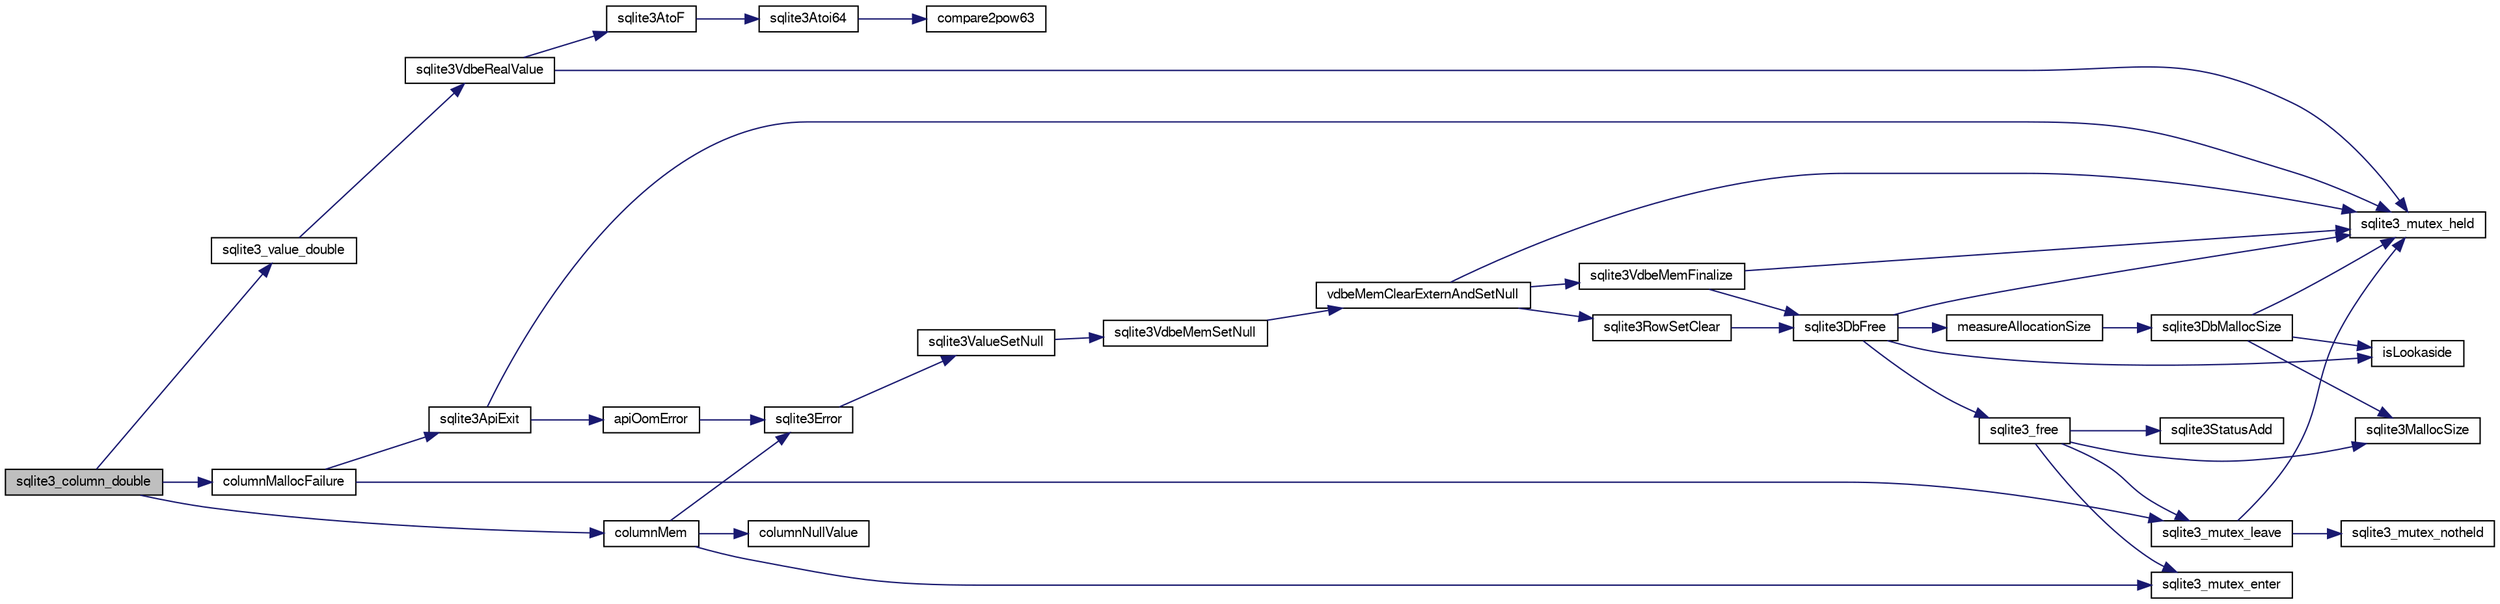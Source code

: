 digraph "sqlite3_column_double"
{
  edge [fontname="FreeSans",fontsize="10",labelfontname="FreeSans",labelfontsize="10"];
  node [fontname="FreeSans",fontsize="10",shape=record];
  rankdir="LR";
  Node18871 [label="sqlite3_column_double",height=0.2,width=0.4,color="black", fillcolor="grey75", style="filled", fontcolor="black"];
  Node18871 -> Node18872 [color="midnightblue",fontsize="10",style="solid",fontname="FreeSans"];
  Node18872 [label="sqlite3_value_double",height=0.2,width=0.4,color="black", fillcolor="white", style="filled",URL="$sqlite3_8c.html#a3e50c1a2dd484a8b6911c9d163816b88"];
  Node18872 -> Node18873 [color="midnightblue",fontsize="10",style="solid",fontname="FreeSans"];
  Node18873 [label="sqlite3VdbeRealValue",height=0.2,width=0.4,color="black", fillcolor="white", style="filled",URL="$sqlite3_8c.html#a5bf943a4f9a5516911b3bc610e3d64e0"];
  Node18873 -> Node18874 [color="midnightblue",fontsize="10",style="solid",fontname="FreeSans"];
  Node18874 [label="sqlite3_mutex_held",height=0.2,width=0.4,color="black", fillcolor="white", style="filled",URL="$sqlite3_8c.html#acf77da68932b6bc163c5e68547ecc3e7"];
  Node18873 -> Node18875 [color="midnightblue",fontsize="10",style="solid",fontname="FreeSans"];
  Node18875 [label="sqlite3AtoF",height=0.2,width=0.4,color="black", fillcolor="white", style="filled",URL="$sqlite3_8c.html#ad2a961fc08942417d977510a1384b6d2"];
  Node18875 -> Node18876 [color="midnightblue",fontsize="10",style="solid",fontname="FreeSans"];
  Node18876 [label="sqlite3Atoi64",height=0.2,width=0.4,color="black", fillcolor="white", style="filled",URL="$sqlite3_8c.html#a5b13083911b3dc0a0b54f43acc686a39"];
  Node18876 -> Node18877 [color="midnightblue",fontsize="10",style="solid",fontname="FreeSans"];
  Node18877 [label="compare2pow63",height=0.2,width=0.4,color="black", fillcolor="white", style="filled",URL="$sqlite3_8c.html#adcbebdd3f570175519922276b83132e0"];
  Node18871 -> Node18878 [color="midnightblue",fontsize="10",style="solid",fontname="FreeSans"];
  Node18878 [label="columnMem",height=0.2,width=0.4,color="black", fillcolor="white", style="filled",URL="$sqlite3_8c.html#a3cff107b1379611ef486ef2f925eb129"];
  Node18878 -> Node18879 [color="midnightblue",fontsize="10",style="solid",fontname="FreeSans"];
  Node18879 [label="sqlite3_mutex_enter",height=0.2,width=0.4,color="black", fillcolor="white", style="filled",URL="$sqlite3_8c.html#a1c12cde690bd89f104de5cbad12a6bf5"];
  Node18878 -> Node18880 [color="midnightblue",fontsize="10",style="solid",fontname="FreeSans"];
  Node18880 [label="sqlite3Error",height=0.2,width=0.4,color="black", fillcolor="white", style="filled",URL="$sqlite3_8c.html#a4ba5e8be78db50d5538dcaa45bcf74d3"];
  Node18880 -> Node18881 [color="midnightblue",fontsize="10",style="solid",fontname="FreeSans"];
  Node18881 [label="sqlite3ValueSetNull",height=0.2,width=0.4,color="black", fillcolor="white", style="filled",URL="$sqlite3_8c.html#ad9bc4507a7806b37946116afbe183b95"];
  Node18881 -> Node18882 [color="midnightblue",fontsize="10",style="solid",fontname="FreeSans"];
  Node18882 [label="sqlite3VdbeMemSetNull",height=0.2,width=0.4,color="black", fillcolor="white", style="filled",URL="$sqlite3_8c.html#ae01092c23aebaf8a3ebdf3954609b410"];
  Node18882 -> Node18883 [color="midnightblue",fontsize="10",style="solid",fontname="FreeSans"];
  Node18883 [label="vdbeMemClearExternAndSetNull",height=0.2,width=0.4,color="black", fillcolor="white", style="filled",URL="$sqlite3_8c.html#a29c41a360fb0e86b817777daf061230c"];
  Node18883 -> Node18874 [color="midnightblue",fontsize="10",style="solid",fontname="FreeSans"];
  Node18883 -> Node18884 [color="midnightblue",fontsize="10",style="solid",fontname="FreeSans"];
  Node18884 [label="sqlite3VdbeMemFinalize",height=0.2,width=0.4,color="black", fillcolor="white", style="filled",URL="$sqlite3_8c.html#a2568220f48ddef81b1c43e401042d9d2"];
  Node18884 -> Node18874 [color="midnightblue",fontsize="10",style="solid",fontname="FreeSans"];
  Node18884 -> Node18885 [color="midnightblue",fontsize="10",style="solid",fontname="FreeSans"];
  Node18885 [label="sqlite3DbFree",height=0.2,width=0.4,color="black", fillcolor="white", style="filled",URL="$sqlite3_8c.html#ac70ab821a6607b4a1b909582dc37a069"];
  Node18885 -> Node18874 [color="midnightblue",fontsize="10",style="solid",fontname="FreeSans"];
  Node18885 -> Node18886 [color="midnightblue",fontsize="10",style="solid",fontname="FreeSans"];
  Node18886 [label="measureAllocationSize",height=0.2,width=0.4,color="black", fillcolor="white", style="filled",URL="$sqlite3_8c.html#a45731e644a22fdb756e2b6337224217a"];
  Node18886 -> Node18887 [color="midnightblue",fontsize="10",style="solid",fontname="FreeSans"];
  Node18887 [label="sqlite3DbMallocSize",height=0.2,width=0.4,color="black", fillcolor="white", style="filled",URL="$sqlite3_8c.html#aa397e5a8a03495203a0767abf0a71f86"];
  Node18887 -> Node18888 [color="midnightblue",fontsize="10",style="solid",fontname="FreeSans"];
  Node18888 [label="sqlite3MallocSize",height=0.2,width=0.4,color="black", fillcolor="white", style="filled",URL="$sqlite3_8c.html#acf5d2a5f35270bafb050bd2def576955"];
  Node18887 -> Node18874 [color="midnightblue",fontsize="10",style="solid",fontname="FreeSans"];
  Node18887 -> Node18889 [color="midnightblue",fontsize="10",style="solid",fontname="FreeSans"];
  Node18889 [label="isLookaside",height=0.2,width=0.4,color="black", fillcolor="white", style="filled",URL="$sqlite3_8c.html#a770fa05ff9717b75e16f4d968a77b897"];
  Node18885 -> Node18889 [color="midnightblue",fontsize="10",style="solid",fontname="FreeSans"];
  Node18885 -> Node18890 [color="midnightblue",fontsize="10",style="solid",fontname="FreeSans"];
  Node18890 [label="sqlite3_free",height=0.2,width=0.4,color="black", fillcolor="white", style="filled",URL="$sqlite3_8c.html#a6552349e36a8a691af5487999ab09519"];
  Node18890 -> Node18879 [color="midnightblue",fontsize="10",style="solid",fontname="FreeSans"];
  Node18890 -> Node18891 [color="midnightblue",fontsize="10",style="solid",fontname="FreeSans"];
  Node18891 [label="sqlite3StatusAdd",height=0.2,width=0.4,color="black", fillcolor="white", style="filled",URL="$sqlite3_8c.html#afa029f93586aeab4cc85360905dae9cd"];
  Node18890 -> Node18888 [color="midnightblue",fontsize="10",style="solid",fontname="FreeSans"];
  Node18890 -> Node18892 [color="midnightblue",fontsize="10",style="solid",fontname="FreeSans"];
  Node18892 [label="sqlite3_mutex_leave",height=0.2,width=0.4,color="black", fillcolor="white", style="filled",URL="$sqlite3_8c.html#a5838d235601dbd3c1fa993555c6bcc93"];
  Node18892 -> Node18874 [color="midnightblue",fontsize="10",style="solid",fontname="FreeSans"];
  Node18892 -> Node18893 [color="midnightblue",fontsize="10",style="solid",fontname="FreeSans"];
  Node18893 [label="sqlite3_mutex_notheld",height=0.2,width=0.4,color="black", fillcolor="white", style="filled",URL="$sqlite3_8c.html#a83967c837c1c000d3b5adcfaa688f5dc"];
  Node18883 -> Node18894 [color="midnightblue",fontsize="10",style="solid",fontname="FreeSans"];
  Node18894 [label="sqlite3RowSetClear",height=0.2,width=0.4,color="black", fillcolor="white", style="filled",URL="$sqlite3_8c.html#ae153de0cd969511a607e26deeca80342"];
  Node18894 -> Node18885 [color="midnightblue",fontsize="10",style="solid",fontname="FreeSans"];
  Node18878 -> Node18895 [color="midnightblue",fontsize="10",style="solid",fontname="FreeSans"];
  Node18895 [label="columnNullValue",height=0.2,width=0.4,color="black", fillcolor="white", style="filled",URL="$sqlite3_8c.html#a44f279f21a9e88b40359d2df7c1b4796"];
  Node18871 -> Node18896 [color="midnightblue",fontsize="10",style="solid",fontname="FreeSans"];
  Node18896 [label="columnMallocFailure",height=0.2,width=0.4,color="black", fillcolor="white", style="filled",URL="$sqlite3_8c.html#a63052778ce6eb1802597a006922a4044"];
  Node18896 -> Node18897 [color="midnightblue",fontsize="10",style="solid",fontname="FreeSans"];
  Node18897 [label="sqlite3ApiExit",height=0.2,width=0.4,color="black", fillcolor="white", style="filled",URL="$sqlite3_8c.html#ae5a967ec6172298db98b6090bbd1dd9b"];
  Node18897 -> Node18874 [color="midnightblue",fontsize="10",style="solid",fontname="FreeSans"];
  Node18897 -> Node18898 [color="midnightblue",fontsize="10",style="solid",fontname="FreeSans"];
  Node18898 [label="apiOomError",height=0.2,width=0.4,color="black", fillcolor="white", style="filled",URL="$sqlite3_8c.html#a55c294da0c468873c7f7ea59378b8b9c"];
  Node18898 -> Node18880 [color="midnightblue",fontsize="10",style="solid",fontname="FreeSans"];
  Node18896 -> Node18892 [color="midnightblue",fontsize="10",style="solid",fontname="FreeSans"];
}
